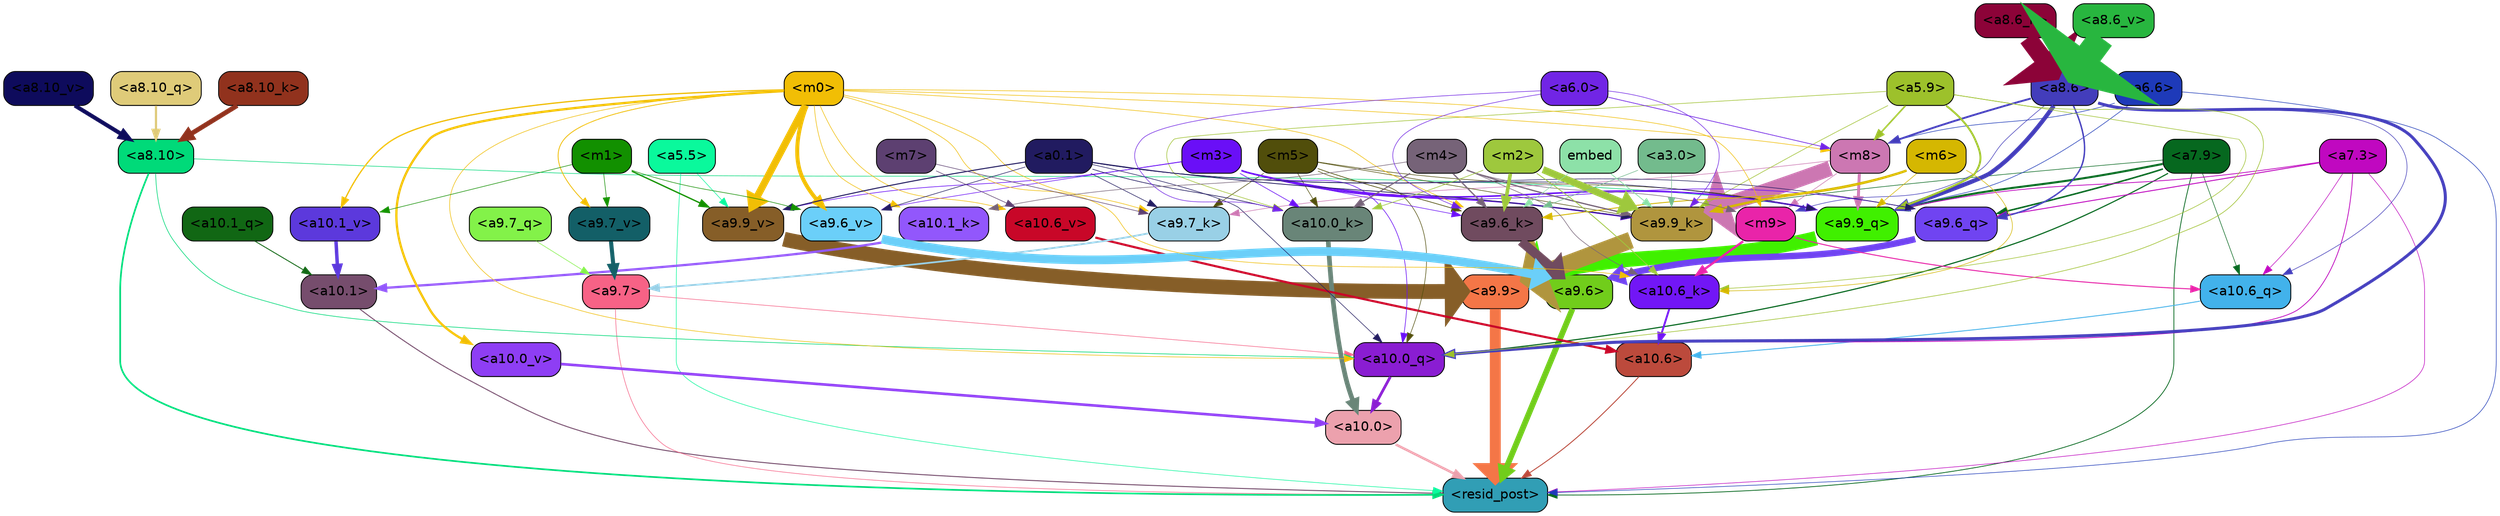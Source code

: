 strict digraph "" {
	graph [bgcolor=transparent,
		layout=dot,
		overlap=false,
		splines=true
	];
	"<a10.6>"	[color=black,
		fillcolor="#bc4a3c",
		fontname=Helvetica,
		shape=box,
		style="filled, rounded"];
	"<resid_post>"	[color=black,
		fillcolor="#319eb5",
		fontname=Helvetica,
		shape=box,
		style="filled, rounded"];
	"<a10.6>" -> "<resid_post>"	[color="#bc4a3c",
		penwidth=0.9498605728149414];
	"<a10.1>"	[color=black,
		fillcolor="#764d6d",
		fontname=Helvetica,
		shape=box,
		style="filled, rounded"];
	"<a10.1>" -> "<resid_post>"	[color="#764d6d",
		penwidth=1.0084514617919922];
	"<a10.0>"	[color=black,
		fillcolor="#eca1ad",
		fontname=Helvetica,
		shape=box,
		style="filled, rounded"];
	"<a10.0>" -> "<resid_post>"	[color="#eca1ad",
		penwidth=2.5814952850341797];
	"<a9.9>"	[color=black,
		fillcolor="#f47647",
		fontname=Helvetica,
		shape=box,
		style="filled, rounded"];
	"<a9.9>" -> "<resid_post>"	[color="#f47647",
		penwidth=11.610888481140137];
	"<a9.7>"	[color=black,
		fillcolor="#f76286",
		fontname=Helvetica,
		shape=box,
		style="filled, rounded"];
	"<a9.7>" -> "<resid_post>"	[color="#f76286",
		penwidth=0.6];
	"<a10.0_q>"	[color=black,
		fillcolor="#8a1dd2",
		fontname=Helvetica,
		shape=box,
		style="filled, rounded"];
	"<a9.7>" -> "<a10.0_q>"	[color="#f76286",
		penwidth=0.6];
	"<a9.6>"	[color=black,
		fillcolor="#71cd1b",
		fontname=Helvetica,
		shape=box,
		style="filled, rounded"];
	"<a9.6>" -> "<resid_post>"	[color="#71cd1b",
		penwidth=6.121421813964844];
	"<a8.10>"	[color=black,
		fillcolor="#00da79",
		fontname=Helvetica,
		shape=box,
		style="filled, rounded"];
	"<a8.10>" -> "<resid_post>"	[color="#00da79",
		penwidth=1.7841739654541016];
	"<a8.10>" -> "<a10.0_q>"	[color="#00da79",
		penwidth=0.6612663269042969];
	"<a9.9_q>"	[color=black,
		fillcolor="#40f000",
		fontname=Helvetica,
		shape=box,
		style="filled, rounded"];
	"<a8.10>" -> "<a9.9_q>"	[color="#00da79",
		penwidth=0.6];
	"<a7.9>"	[color=black,
		fillcolor="#06681f",
		fontname=Helvetica,
		shape=box,
		style="filled, rounded"];
	"<a7.9>" -> "<resid_post>"	[color="#06681f",
		penwidth=0.8109169006347656];
	"<a10.6_q>"	[color=black,
		fillcolor="#42b2eb",
		fontname=Helvetica,
		shape=box,
		style="filled, rounded"];
	"<a7.9>" -> "<a10.6_q>"	[color="#06681f",
		penwidth=0.6];
	"<a7.9>" -> "<a10.0_q>"	[color="#06681f",
		penwidth=1.19378662109375];
	"<a7.9>" -> "<a9.9_q>"	[color="#06681f",
		penwidth=2.1764984130859375];
	"<a9.6_q>"	[color=black,
		fillcolor="#7044f1",
		fontname=Helvetica,
		shape=box,
		style="filled, rounded"];
	"<a7.9>" -> "<a9.6_q>"	[color="#06681f",
		penwidth=1.6184196472167969];
	"<a9.9_k>"	[color=black,
		fillcolor="#b0953e",
		fontname=Helvetica,
		shape=box,
		style="filled, rounded"];
	"<a7.9>" -> "<a9.9_k>"	[color="#06681f",
		penwidth=0.6];
	"<a7.3>"	[color=black,
		fillcolor="#c008c0",
		fontname=Helvetica,
		shape=box,
		style="filled, rounded"];
	"<a7.3>" -> "<resid_post>"	[color="#c008c0",
		penwidth=0.6];
	"<a7.3>" -> "<a10.6_q>"	[color="#c008c0",
		penwidth=0.6];
	"<a7.3>" -> "<a10.0_q>"	[color="#c008c0",
		penwidth=0.8208656311035156];
	"<a7.3>" -> "<a9.9_q>"	[color="#c008c0",
		penwidth=0.8119163513183594];
	"<a7.3>" -> "<a9.6_q>"	[color="#c008c0",
		penwidth=0.9649925231933594];
	"<a6.6>"	[color=black,
		fillcolor="#1e3ab9",
		fontname=Helvetica,
		shape=box,
		style="filled, rounded"];
	"<a6.6>" -> "<resid_post>"	[color="#1e3ab9",
		penwidth=0.6];
	"<m8>"	[color=black,
		fillcolor="#cc77b2",
		fontname=Helvetica,
		shape=box,
		style="filled, rounded"];
	"<a6.6>" -> "<m8>"	[color="#1e3ab9",
		penwidth=0.6];
	"<a6.6>" -> "<a9.9_q>"	[color="#1e3ab9",
		penwidth=0.6];
	"<a5.5>"	[color=black,
		fillcolor="#0af99c",
		fontname=Helvetica,
		shape=box,
		style="filled, rounded"];
	"<a5.5>" -> "<resid_post>"	[color="#0af99c",
		penwidth=0.6];
	"<a9.9_v>"	[color=black,
		fillcolor="#865e28",
		fontname=Helvetica,
		shape=box,
		style="filled, rounded"];
	"<a5.5>" -> "<a9.9_v>"	[color="#0af99c",
		penwidth=0.6];
	"<a10.6_q>" -> "<a10.6>"	[color="#42b2eb",
		penwidth=0.9244728088378906];
	"<a10.1_q>"	[color=black,
		fillcolor="#116714",
		fontname=Helvetica,
		shape=box,
		style="filled, rounded"];
	"<a10.1_q>" -> "<a10.1>"	[color="#116714",
		penwidth=0.9268798828125];
	"<a10.0_q>" -> "<a10.0>"	[color="#8a1dd2",
		penwidth=2.905670166015625];
	"<a10.6_k>"	[color=black,
		fillcolor="#7216f6",
		fontname=Helvetica,
		shape=box,
		style="filled, rounded"];
	"<a10.6_k>" -> "<a10.6>"	[color="#7216f6",
		penwidth=2.0319366455078125];
	"<a10.1_k>"	[color=black,
		fillcolor="#9257fc",
		fontname=Helvetica,
		shape=box,
		style="filled, rounded"];
	"<a10.1_k>" -> "<a10.1>"	[color="#9257fc",
		penwidth=2.4037628173828125];
	"<a10.0_k>"	[color=black,
		fillcolor="#698578",
		fontname=Helvetica,
		shape=box,
		style="filled, rounded"];
	"<a10.0_k>" -> "<a10.0>"	[color="#698578",
		penwidth=4.9319305419921875];
	"<a10.6_v>"	[color=black,
		fillcolor="#c80728",
		fontname=Helvetica,
		shape=box,
		style="filled, rounded"];
	"<a10.6_v>" -> "<a10.6>"	[color="#c80728",
		penwidth=2.290935516357422];
	"<a10.1_v>"	[color=black,
		fillcolor="#5c39dc",
		fontname=Helvetica,
		shape=box,
		style="filled, rounded"];
	"<a10.1_v>" -> "<a10.1>"	[color="#5c39dc",
		penwidth=3.6398468017578125];
	"<a10.0_v>"	[color=black,
		fillcolor="#8e3ef4",
		fontname=Helvetica,
		shape=box,
		style="filled, rounded"];
	"<a10.0_v>" -> "<a10.0>"	[color="#8e3ef4",
		penwidth=2.7666168212890625];
	"<m9>"	[color=black,
		fillcolor="#e924a9",
		fontname=Helvetica,
		shape=box,
		style="filled, rounded"];
	"<m9>" -> "<a10.6_q>"	[color="#e924a9",
		penwidth=1.0384025573730469];
	"<m9>" -> "<a10.6_k>"	[color="#e924a9",
		penwidth=2.371124267578125];
	"<a8.6>"	[color=black,
		fillcolor="#433dbb",
		fontname=Helvetica,
		shape=box,
		style="filled, rounded"];
	"<a8.6>" -> "<a10.6_q>"	[color="#433dbb",
		penwidth=0.6];
	"<a8.6>" -> "<a10.0_q>"	[color="#433dbb",
		penwidth=3.1841888427734375];
	"<a8.6>" -> "<m9>"	[color="#433dbb",
		penwidth=0.6];
	"<a8.6>" -> "<m8>"	[color="#433dbb",
		penwidth=1.972564697265625];
	"<a8.6>" -> "<a9.9_q>"	[color="#433dbb",
		penwidth=4.482503890991211];
	"<a8.6>" -> "<a9.6_q>"	[color="#433dbb",
		penwidth=1.515838623046875];
	"<m5>"	[color=black,
		fillcolor="#514e0b",
		fontname=Helvetica,
		shape=box,
		style="filled, rounded"];
	"<m5>" -> "<a10.0_q>"	[color="#514e0b",
		penwidth=0.6];
	"<m5>" -> "<a10.0_k>"	[color="#514e0b",
		penwidth=0.6];
	"<m5>" -> "<a9.9_q>"	[color="#514e0b",
		penwidth=0.6];
	"<m5>" -> "<a9.9_k>"	[color="#514e0b",
		penwidth=0.6];
	"<a9.7_k>"	[color=black,
		fillcolor="#99d0e6",
		fontname=Helvetica,
		shape=box,
		style="filled, rounded"];
	"<m5>" -> "<a9.7_k>"	[color="#514e0b",
		penwidth=0.6];
	"<a9.6_k>"	[color=black,
		fillcolor="#704b5f",
		fontname=Helvetica,
		shape=box,
		style="filled, rounded"];
	"<m5>" -> "<a9.6_k>"	[color="#514e0b",
		penwidth=0.7197036743164062];
	"<a5.9>"	[color=black,
		fillcolor="#9dc12b",
		fontname=Helvetica,
		shape=box,
		style="filled, rounded"];
	"<a5.9>" -> "<a10.0_q>"	[color="#9dc12b",
		penwidth=0.6463394165039062];
	"<a5.9>" -> "<a10.6_k>"	[color="#9dc12b",
		penwidth=0.6];
	"<a5.9>" -> "<a10.0_k>"	[color="#9dc12b",
		penwidth=0.6];
	"<a5.9>" -> "<m8>"	[color="#9dc12b",
		penwidth=1.6550712585449219];
	"<a5.9>" -> "<a9.9_q>"	[color="#9dc12b",
		penwidth=2.019031524658203];
	"<a5.9>" -> "<a9.9_k>"	[color="#9dc12b",
		penwidth=0.6];
	"<m3>"	[color=black,
		fillcolor="#6a0ff7",
		fontname=Helvetica,
		shape=box,
		style="filled, rounded"];
	"<m3>" -> "<a10.0_q>"	[color="#6a0ff7",
		penwidth=0.6597442626953125];
	"<m3>" -> "<a10.0_k>"	[color="#6a0ff7",
		penwidth=0.6506614685058594];
	"<m3>" -> "<a9.9_q>"	[color="#6a0ff7",
		penwidth=1.6276321411132812];
	"<m3>" -> "<a9.6_q>"	[color="#6a0ff7",
		penwidth=0.6724472045898438];
	"<m3>" -> "<a9.9_k>"	[color="#6a0ff7",
		penwidth=1.4574642181396484];
	"<m3>" -> "<a9.6_k>"	[color="#6a0ff7",
		penwidth=0.6];
	"<m3>" -> "<a9.9_v>"	[color="#6a0ff7",
		penwidth=0.6589469909667969];
	"<a9.6_v>"	[color=black,
		fillcolor="#6bcff9",
		fontname=Helvetica,
		shape=box,
		style="filled, rounded"];
	"<m3>" -> "<a9.6_v>"	[color="#6a0ff7",
		penwidth=0.6];
	"<m0>"	[color=black,
		fillcolor="#f1be05",
		fontname=Helvetica,
		shape=box,
		style="filled, rounded"];
	"<m0>" -> "<a10.0_q>"	[color="#f1be05",
		penwidth=0.6];
	"<m0>" -> "<a10.6_k>"	[color="#f1be05",
		penwidth=0.6];
	"<m0>" -> "<a10.1_k>"	[color="#f1be05",
		penwidth=0.6];
	"<m0>" -> "<a10.6_v>"	[color="#f1be05",
		penwidth=0.6];
	"<m0>" -> "<a10.1_v>"	[color="#f1be05",
		penwidth=1.3360328674316406];
	"<m0>" -> "<a10.0_v>"	[color="#f1be05",
		penwidth=2.4083595275878906];
	"<m0>" -> "<m9>"	[color="#f1be05",
		penwidth=0.6];
	"<m0>" -> "<m8>"	[color="#f1be05",
		penwidth=0.6];
	"<m0>" -> "<a9.7_k>"	[color="#f1be05",
		penwidth=0.6];
	"<m0>" -> "<a9.6_k>"	[color="#f1be05",
		penwidth=0.6];
	"<m0>" -> "<a9.9_v>"	[color="#f1be05",
		penwidth=7.537467956542969];
	"<a9.7_v>"	[color=black,
		fillcolor="#135f67",
		fontname=Helvetica,
		shape=box,
		style="filled, rounded"];
	"<m0>" -> "<a9.7_v>"	[color="#f1be05",
		penwidth=0.8575286865234375];
	"<m0>" -> "<a9.6_v>"	[color="#f1be05",
		penwidth=4.1688385009765625];
	"<a0.1>"	[color=black,
		fillcolor="#211b60",
		fontname=Helvetica,
		shape=box,
		style="filled, rounded"];
	"<a0.1>" -> "<a10.0_q>"	[color="#211b60",
		penwidth=0.6];
	"<a0.1>" -> "<a10.0_k>"	[color="#211b60",
		penwidth=0.6768684387207031];
	"<a0.1>" -> "<a9.9_q>"	[color="#211b60",
		penwidth=0.6];
	"<a0.1>" -> "<a9.6_q>"	[color="#211b60",
		penwidth=0.6];
	"<a0.1>" -> "<a9.9_k>"	[color="#211b60",
		penwidth=0.81341552734375];
	"<a0.1>" -> "<a9.7_k>"	[color="#211b60",
		penwidth=0.6];
	"<a0.1>" -> "<a9.9_v>"	[color="#211b60",
		penwidth=1.062591552734375];
	"<a0.1>" -> "<a9.6_v>"	[color="#211b60",
		penwidth=0.6];
	"<m6>"	[color=black,
		fillcolor="#d5b701",
		fontname=Helvetica,
		shape=box,
		style="filled, rounded"];
	"<m6>" -> "<a10.6_k>"	[color="#d5b701",
		penwidth=0.6];
	"<m6>" -> "<a9.9_q>"	[color="#d5b701",
		penwidth=0.6];
	"<m6>" -> "<a9.9_k>"	[color="#d5b701",
		penwidth=2.533975601196289];
	"<m6>" -> "<a9.6_k>"	[color="#d5b701",
		penwidth=0.9471282958984375];
	"<m4>"	[color=black,
		fillcolor="#766378",
		fontname=Helvetica,
		shape=box,
		style="filled, rounded"];
	"<m4>" -> "<a10.6_k>"	[color="#766378",
		penwidth=0.6];
	"<m4>" -> "<a10.1_k>"	[color="#766378",
		penwidth=0.6];
	"<m4>" -> "<a10.0_k>"	[color="#766378",
		penwidth=1.230804443359375];
	"<m4>" -> "<m9>"	[color="#766378",
		penwidth=0.6];
	"<m4>" -> "<a9.9_k>"	[color="#766378",
		penwidth=1.3186264038085938];
	"<m4>" -> "<a9.6_k>"	[color="#766378",
		penwidth=1.3722038269042969];
	"<m2>"	[color=black,
		fillcolor="#9ec83d",
		fontname=Helvetica,
		shape=box,
		style="filled, rounded"];
	"<m2>" -> "<a10.6_k>"	[color="#9ec83d",
		penwidth=0.8380241394042969];
	"<m2>" -> "<a10.0_k>"	[color="#9ec83d",
		penwidth=0.6622200012207031];
	"<m2>" -> "<a9.9_k>"	[color="#9ec83d",
		penwidth=7.476325988769531];
	"<m2>" -> "<a9.6_k>"	[color="#9ec83d",
		penwidth=3.761505126953125];
	"<a6.0>"	[color=black,
		fillcolor="#7125e5",
		fontname=Helvetica,
		shape=box,
		style="filled, rounded"];
	"<a6.0>" -> "<a10.0_k>"	[color="#7125e5",
		penwidth=0.6];
	"<a6.0>" -> "<m8>"	[color="#7125e5",
		penwidth=0.7418403625488281];
	"<a6.0>" -> "<a9.9_k>"	[color="#7125e5",
		penwidth=0.6];
	"<a6.0>" -> "<a9.6_k>"	[color="#7125e5",
		penwidth=0.6];
	"<m7>"	[color=black,
		fillcolor="#5d4071",
		fontname=Helvetica,
		shape=box,
		style="filled, rounded"];
	"<m7>" -> "<a10.6_v>"	[color="#5d4071",
		penwidth=0.6];
	"<m7>" -> "<a9.7_k>"	[color="#5d4071",
		penwidth=0.6];
	"<m1>"	[color=black,
		fillcolor="#129000",
		fontname=Helvetica,
		shape=box,
		style="filled, rounded"];
	"<m1>" -> "<a10.1_v>"	[color="#129000",
		penwidth=0.6];
	"<m1>" -> "<a9.9_v>"	[color="#129000",
		penwidth=1.4082679748535156];
	"<m1>" -> "<a9.7_v>"	[color="#129000",
		penwidth=0.6];
	"<m1>" -> "<a9.6_v>"	[color="#129000",
		penwidth=0.6];
	"<m8>" -> "<m9>"	[color="#cc77b2",
		penwidth=0.6];
	"<m8>" -> "<a9.9_q>"	[color="#cc77b2",
		penwidth=3.073810577392578];
	"<m8>" -> "<a9.9_k>"	[color="#cc77b2",
		penwidth=16.255420684814453];
	"<m8>" -> "<a9.7_k>"	[color="#cc77b2",
		penwidth=0.6];
	"<a9.9_q>" -> "<a9.9>"	[color="#40f000",
		penwidth=15.310546875];
	"<a9.7_q>"	[color=black,
		fillcolor="#83f249",
		fontname=Helvetica,
		shape=box,
		style="filled, rounded"];
	"<a9.7_q>" -> "<a9.7>"	[color="#83f249",
		penwidth=0.6];
	"<a9.6_q>" -> "<a9.6>"	[color="#7044f1",
		penwidth=6.823722839355469];
	"<a9.9_k>" -> "<a9.9>"	[color="#b0953e",
		penwidth=17.953022003173828];
	"<a9.7_k>" -> "<a9.7>"	[color="#99d0e6",
		penwidth=1.85101318359375];
	"<a9.6_k>" -> "<a9.6>"	[color="#704b5f",
		penwidth=9.787818908691406];
	"<a9.9_v>" -> "<a9.9>"	[color="#865e28",
		penwidth=15.728643417358398];
	"<a9.7_v>" -> "<a9.7>"	[color="#135f67",
		penwidth=4.305488586425781];
	"<a9.6_v>" -> "<a9.6>"	[color="#6bcff9",
		penwidth=9.212547302246094];
	"<a3.0>"	[color=black,
		fillcolor="#73bb8d",
		fontname=Helvetica,
		shape=box,
		style="filled, rounded"];
	"<a3.0>" -> "<a9.9_k>"	[color="#73bb8d",
		penwidth=0.6];
	"<a3.0>" -> "<a9.6_k>"	[color="#73bb8d",
		penwidth=0.6];
	embed	[color=black,
		fillcolor="#8de1a8",
		fontname=Helvetica,
		shape=box,
		style="filled, rounded"];
	embed -> "<a9.9_k>"	[color="#8de1a8",
		penwidth=0.8602714538574219];
	embed -> "<a9.6_k>"	[color="#8de1a8",
		penwidth=0.6];
	"<a8.10_q>"	[color=black,
		fillcolor="#dfcb79",
		fontname=Helvetica,
		shape=box,
		style="filled, rounded"];
	"<a8.10_q>" -> "<a8.10>"	[color="#dfcb79",
		penwidth=2.2933731079101562];
	"<a8.10_k>"	[color=black,
		fillcolor="#91321d",
		fontname=Helvetica,
		shape=box,
		style="filled, rounded"];
	"<a8.10_k>" -> "<a8.10>"	[color="#91321d",
		penwidth=5.009056091308594];
	"<a8.6_k>"	[color=black,
		fillcolor="#8c0338",
		fontname=Helvetica,
		shape=box,
		style="filled, rounded"];
	"<a8.6_k>" -> "<a8.6>"	[color="#8c0338",
		penwidth=19.114789962768555];
	"<a8.10_v>"	[color=black,
		fillcolor="#0e0b5c",
		fontname=Helvetica,
		shape=box,
		style="filled, rounded"];
	"<a8.10_v>" -> "<a8.10>"	[color="#0e0b5c",
		penwidth=4.248416900634766];
	"<a8.6_v>"	[color=black,
		fillcolor="#28b63f",
		fontname=Helvetica,
		shape=box,
		style="filled, rounded"];
	"<a8.6_v>" -> "<a8.6>"	[color="#28b63f",
		penwidth=27.461654663085938];
}
